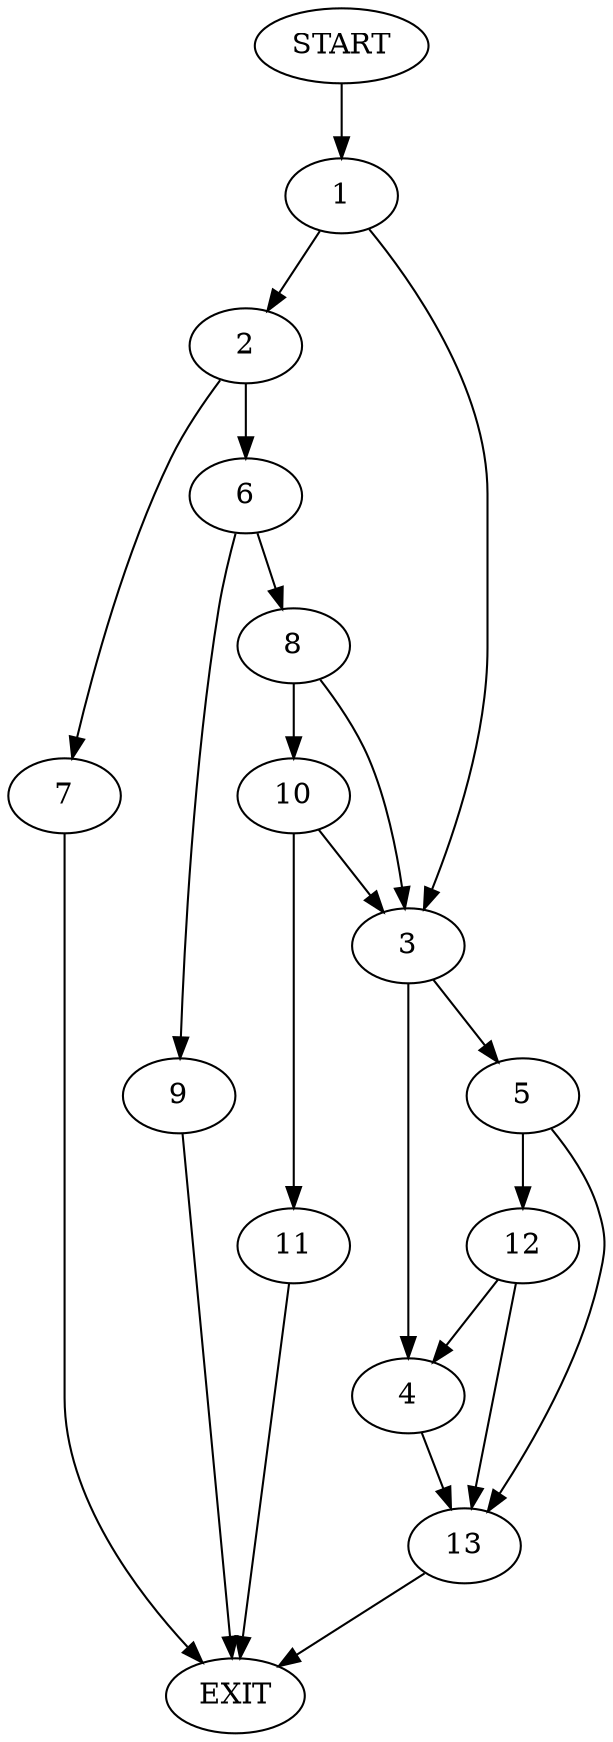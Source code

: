 digraph {
0 [label="START"]
14 [label="EXIT"]
0 -> 1
1 -> 2
1 -> 3
3 -> 4
3 -> 5
2 -> 6
2 -> 7
7 -> 14
6 -> 8
6 -> 9
9 -> 14
8 -> 10
8 -> 3
10 -> 3
10 -> 11
11 -> 14
5 -> 12
5 -> 13
4 -> 13
12 -> 4
12 -> 13
13 -> 14
}
